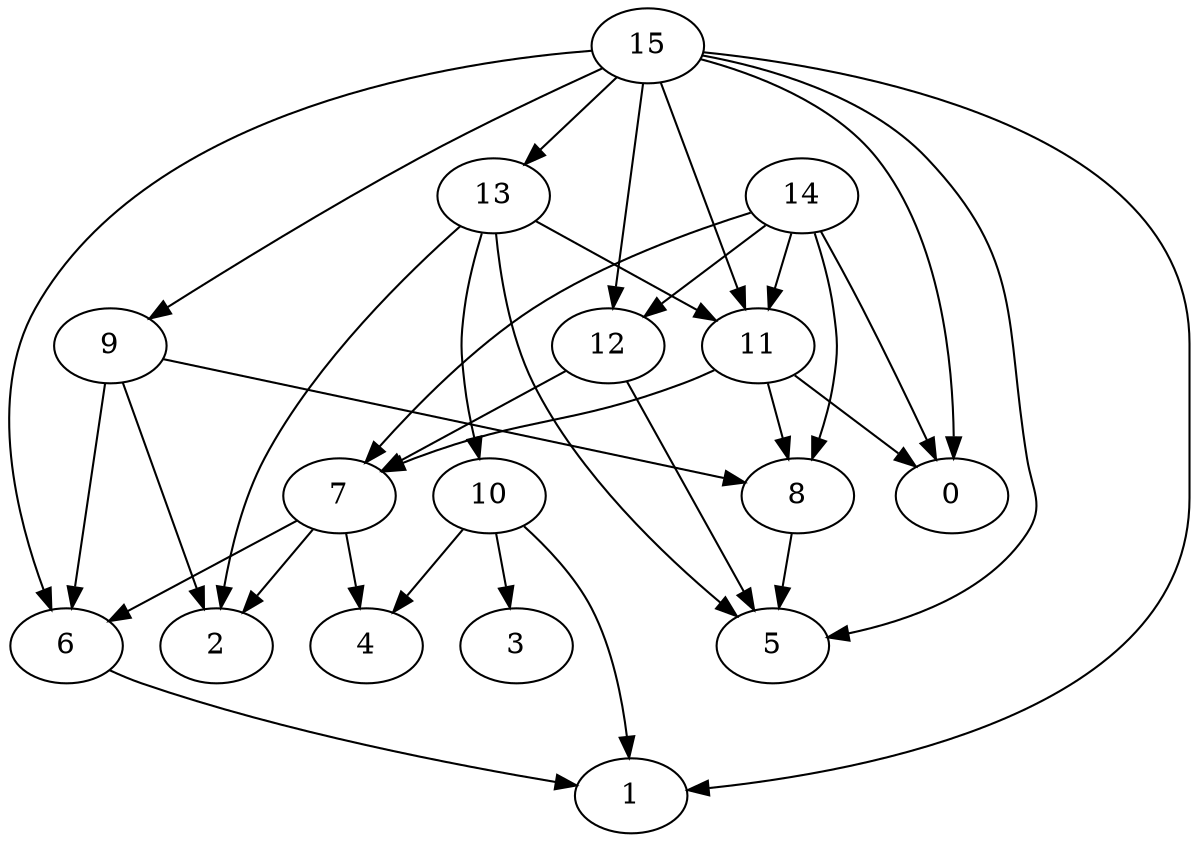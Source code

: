 digraph "Random_Nodes_16_Density_2.06_CCR_0.10_WeightType_Random" {
	graph ["Duplicate states"=0,
		GraphType=Random,
		"Max states in OPEN"=0,
		Modes="120000ms; topo-ordered tasks, ; Pruning: task equivalence, fixed order ready list, ; F-value: ; Optimisation: best schedule length (\
SL) optimisation on equal, ",
		NumberOfTasks=16,
		"Pruned using list schedule length"=2364,
		"States removed from OPEN"=0,
		TargetSystem="Homogeneous-4",
		"Time to schedule (ms)"=175,
		"Total idle time"=695,
		"Total schedule length"=675,
		"Total sequential time"=1822,
		"Total states created"=5744
	];
	15	["Finish time"=67,
		Processor=0,
		"Start time"=0,
		Weight=67];
	13	["Finish time"=151,
		Processor=0,
		"Start time"=67,
		Weight=84];
	15 -> 13	[Weight=7];
	11	["Finish time"=320,
		Processor=0,
		"Start time"=151,
		Weight=169];
	15 -> 11	[Weight=5];
	12	["Finish time"=228,
		Processor=2,
		"Start time"=76,
		Weight=152];
	15 -> 12	[Weight=9];
	9	["Finish time"=239,
		Processor=3,
		"Start time"=70,
		Weight=169];
	15 -> 9	[Weight=3];
	6	["Finish time"=641,
		Processor=0,
		"Start time"=489,
		Weight=152];
	15 -> 6	[Weight=9];
	0	["Finish time"=561,
		Processor=1,
		"Start time"=392,
		Weight=169];
	15 -> 0	[Weight=9];
	5	["Finish time"=520,
		Processor=2,
		"Start time"=402,
		Weight=118];
	15 -> 5	[Weight=2];
	1	["Finish time"=675,
		Processor=0,
		"Start time"=641,
		Weight=34];
	15 -> 1	[Weight=6];
	13 -> 11	[Weight=4];
	10	["Finish time"=258,
		Processor=1,
		"Start time"=157,
		Weight=101];
	13 -> 10	[Weight=6];
	2	["Finish time"=655,
		Processor=2,
		"Start time"=520,
		Weight=135];
	13 -> 2	[Weight=5];
	13 -> 5	[Weight=7];
	14	["Finish time"=34,
		Processor=1,
		"Start time"=0,
		Weight=34];
	14 -> 11	[Weight=9];
	14 -> 12	[Weight=3];
	7	["Finish time"=489,
		Processor=0,
		"Start time"=320,
		Weight=169];
	14 -> 7	[Weight=8];
	8	["Finish time"=392,
		Processor=1,
		"Start time"=325,
		Weight=67];
	14 -> 8	[Weight=6];
	14 -> 0	[Weight=6];
	11 -> 7	[Weight=7];
	11 -> 8	[Weight=2];
	11 -> 0	[Weight=7];
	12 -> 7	[Weight=5];
	12 -> 5	[Weight=2];
	9 -> 8	[Weight=7];
	9 -> 6	[Weight=6];
	9 -> 2	[Weight=3];
	7 -> 6	[Weight=5];
	7 -> 2	[Weight=8];
	4	["Finish time"=626,
		Processor=3,
		"Start time"=491,
		Weight=135];
	7 -> 4	[Weight=2];
	10 -> 4	[Weight=4];
	3	["Finish time"=325,
		Processor=1,
		"Start time"=258,
		Weight=67];
	10 -> 3	[Weight=5];
	10 -> 1	[Weight=2];
	8 -> 5	[Weight=10];
	6 -> 1	[Weight=3];
}
